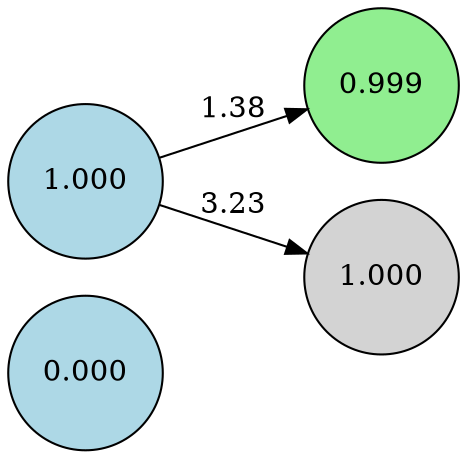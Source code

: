 digraph neat {
  rankdir=LR;
  node [shape=circle];
  node0 [label="0.000", style=filled, fillcolor=lightblue];
  node1 [label="1.000", style=filled, fillcolor=lightblue];
  node118 [label="0.999", style=filled, fillcolor=lightgreen];
  node169 [label="1.000", style=filled, fillcolor=lightgray];
  node1 -> node118 [label="1.38"];
  node1 -> node169 [label="3.23"];
}
